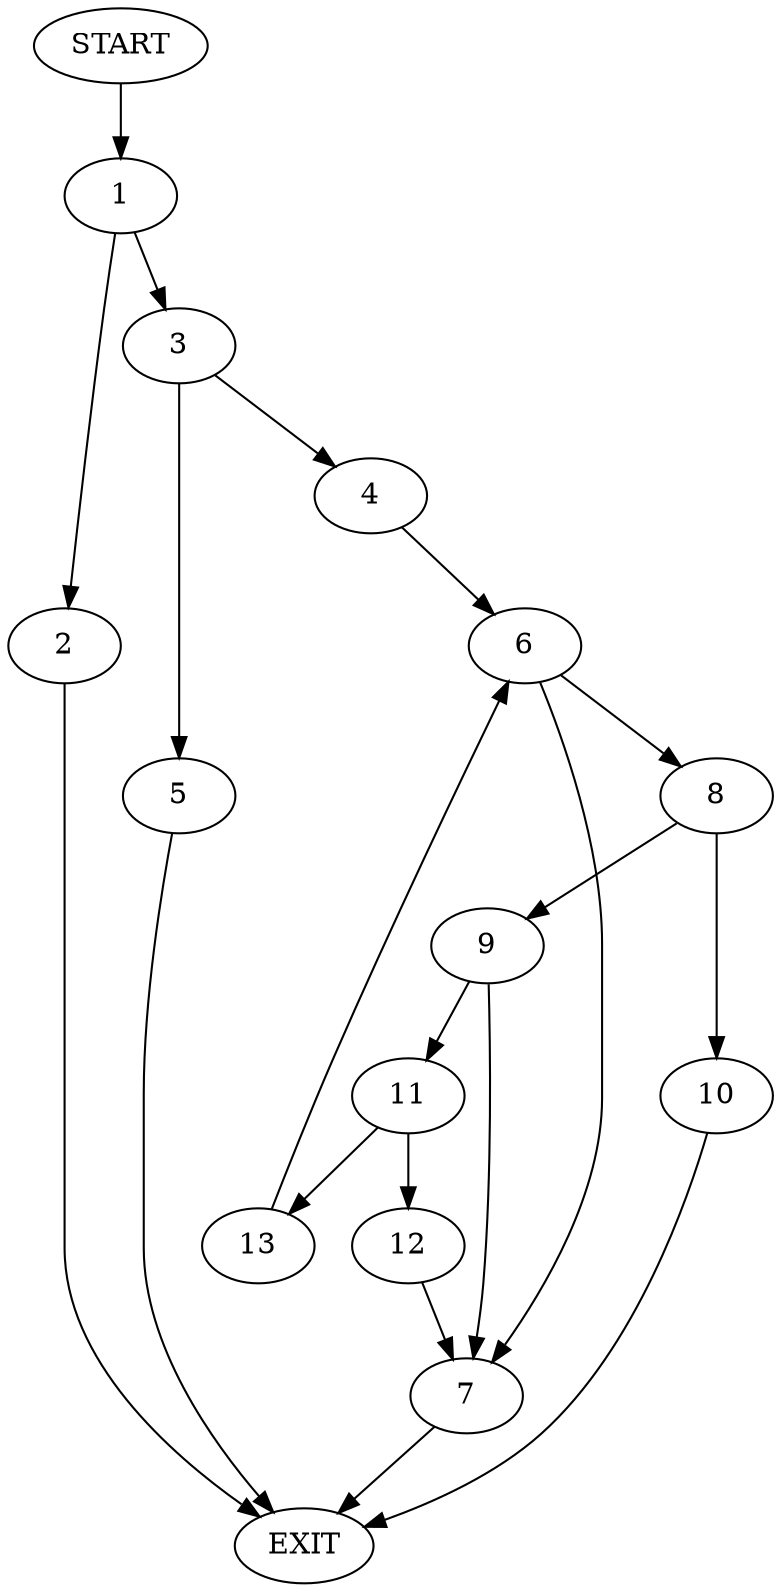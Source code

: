 digraph {
0 [label="START"]
14 [label="EXIT"]
0 -> 1
1 -> 2
1 -> 3
2 -> 14
3 -> 4
3 -> 5
5 -> 14
4 -> 6
6 -> 7
6 -> 8
8 -> 9
8 -> 10
7 -> 14
10 -> 14
9 -> 7
9 -> 11
11 -> 12
11 -> 13
12 -> 7
13 -> 6
}
